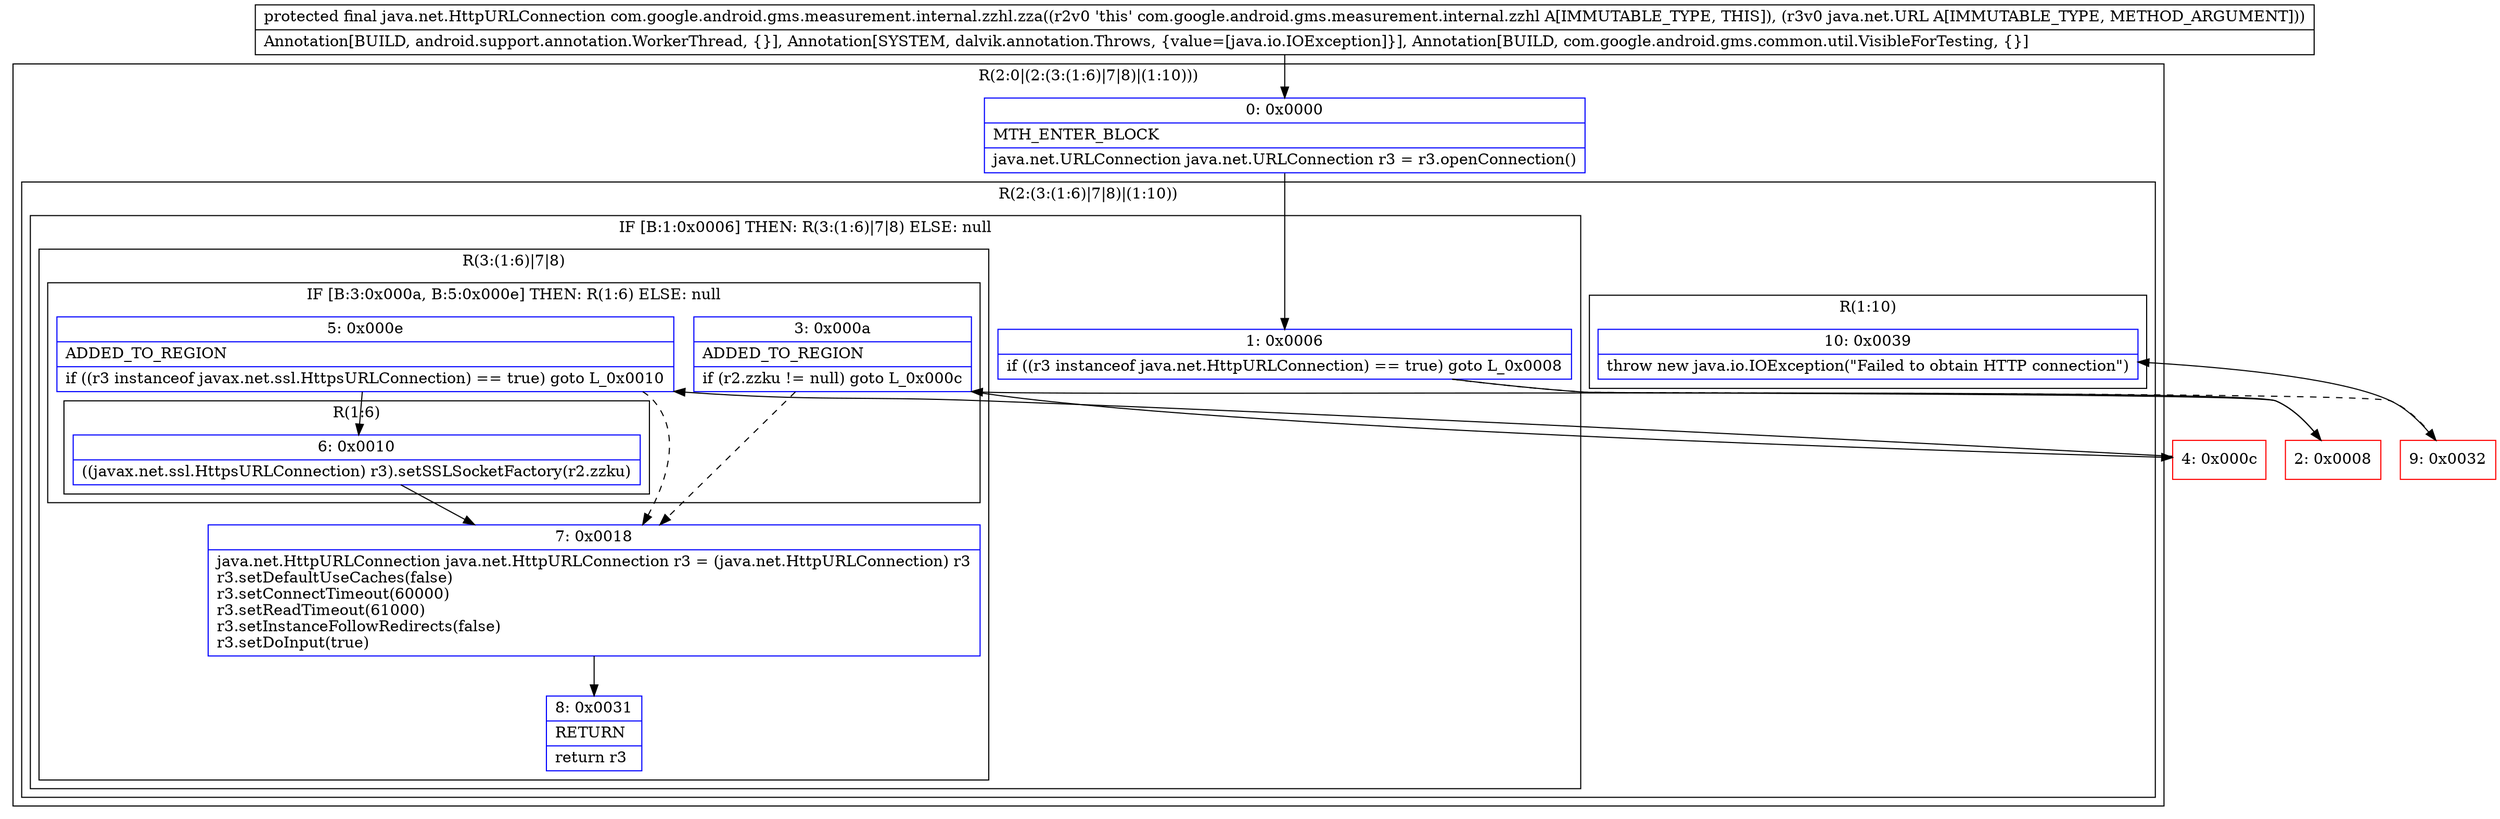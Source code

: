 digraph "CFG forcom.google.android.gms.measurement.internal.zzhl.zza(Ljava\/net\/URL;)Ljava\/net\/HttpURLConnection;" {
subgraph cluster_Region_1085839128 {
label = "R(2:0|(2:(3:(1:6)|7|8)|(1:10)))";
node [shape=record,color=blue];
Node_0 [shape=record,label="{0\:\ 0x0000|MTH_ENTER_BLOCK\l|java.net.URLConnection java.net.URLConnection r3 = r3.openConnection()\l}"];
subgraph cluster_Region_478379800 {
label = "R(2:(3:(1:6)|7|8)|(1:10))";
node [shape=record,color=blue];
subgraph cluster_IfRegion_1055039289 {
label = "IF [B:1:0x0006] THEN: R(3:(1:6)|7|8) ELSE: null";
node [shape=record,color=blue];
Node_1 [shape=record,label="{1\:\ 0x0006|if ((r3 instanceof java.net.HttpURLConnection) == true) goto L_0x0008\l}"];
subgraph cluster_Region_2008868248 {
label = "R(3:(1:6)|7|8)";
node [shape=record,color=blue];
subgraph cluster_IfRegion_1276313350 {
label = "IF [B:3:0x000a, B:5:0x000e] THEN: R(1:6) ELSE: null";
node [shape=record,color=blue];
Node_3 [shape=record,label="{3\:\ 0x000a|ADDED_TO_REGION\l|if (r2.zzku != null) goto L_0x000c\l}"];
Node_5 [shape=record,label="{5\:\ 0x000e|ADDED_TO_REGION\l|if ((r3 instanceof javax.net.ssl.HttpsURLConnection) == true) goto L_0x0010\l}"];
subgraph cluster_Region_1933094064 {
label = "R(1:6)";
node [shape=record,color=blue];
Node_6 [shape=record,label="{6\:\ 0x0010|((javax.net.ssl.HttpsURLConnection) r3).setSSLSocketFactory(r2.zzku)\l}"];
}
}
Node_7 [shape=record,label="{7\:\ 0x0018|java.net.HttpURLConnection java.net.HttpURLConnection r3 = (java.net.HttpURLConnection) r3\lr3.setDefaultUseCaches(false)\lr3.setConnectTimeout(60000)\lr3.setReadTimeout(61000)\lr3.setInstanceFollowRedirects(false)\lr3.setDoInput(true)\l}"];
Node_8 [shape=record,label="{8\:\ 0x0031|RETURN\l|return r3\l}"];
}
}
subgraph cluster_Region_1229284711 {
label = "R(1:10)";
node [shape=record,color=blue];
Node_10 [shape=record,label="{10\:\ 0x0039|throw new java.io.IOException(\"Failed to obtain HTTP connection\")\l}"];
}
}
}
Node_2 [shape=record,color=red,label="{2\:\ 0x0008}"];
Node_4 [shape=record,color=red,label="{4\:\ 0x000c}"];
Node_9 [shape=record,color=red,label="{9\:\ 0x0032}"];
MethodNode[shape=record,label="{protected final java.net.HttpURLConnection com.google.android.gms.measurement.internal.zzhl.zza((r2v0 'this' com.google.android.gms.measurement.internal.zzhl A[IMMUTABLE_TYPE, THIS]), (r3v0 java.net.URL A[IMMUTABLE_TYPE, METHOD_ARGUMENT]))  | Annotation[BUILD, android.support.annotation.WorkerThread, \{\}], Annotation[SYSTEM, dalvik.annotation.Throws, \{value=[java.io.IOException]\}], Annotation[BUILD, com.google.android.gms.common.util.VisibleForTesting, \{\}]\l}"];
MethodNode -> Node_0;
Node_0 -> Node_1;
Node_1 -> Node_2;
Node_1 -> Node_9[style=dashed];
Node_3 -> Node_4;
Node_3 -> Node_7[style=dashed];
Node_5 -> Node_6;
Node_5 -> Node_7[style=dashed];
Node_6 -> Node_7;
Node_7 -> Node_8;
Node_2 -> Node_3;
Node_4 -> Node_5;
Node_9 -> Node_10;
}

